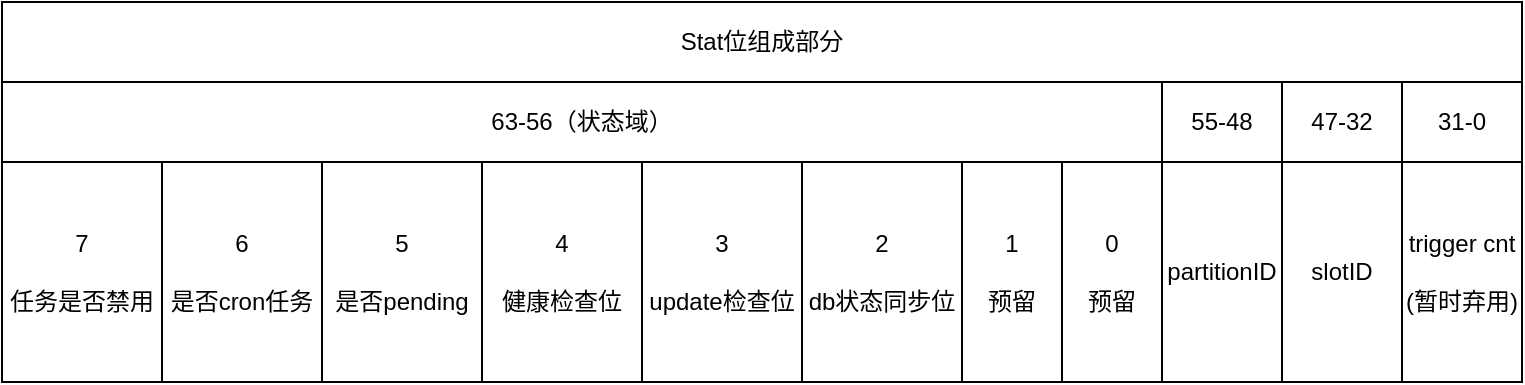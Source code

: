 <mxfile version="14.9.7" type="github">
  <diagram id="6a4WZI5h0yro_Zh4rNZj" name="第 1 页">
    <mxGraphModel dx="1426" dy="749" grid="1" gridSize="10" guides="1" tooltips="1" connect="1" arrows="1" fold="1" page="1" pageScale="1" pageWidth="827" pageHeight="1169" math="0" shadow="0">
      <root>
        <mxCell id="0" />
        <mxCell id="1" parent="0" />
        <mxCell id="WF5b56qiC7Ucj1vPDahx-137" value="Stat位组成部分" style="rounded=0;whiteSpace=wrap;html=1;strokeWidth=1;fillColor=#ffffff;" vertex="1" parent="1">
          <mxGeometry width="760" height="40" as="geometry" />
        </mxCell>
        <mxCell id="WF5b56qiC7Ucj1vPDahx-138" value="63-56（状态域）" style="rounded=0;whiteSpace=wrap;html=1;strokeWidth=1;fillColor=#ffffff;" vertex="1" parent="1">
          <mxGeometry y="40" width="580" height="40" as="geometry" />
        </mxCell>
        <mxCell id="WF5b56qiC7Ucj1vPDahx-139" value="7&lt;br&gt;&lt;br&gt;任务是否禁用" style="rounded=0;whiteSpace=wrap;html=1;strokeWidth=1;fillColor=#ffffff;" vertex="1" parent="1">
          <mxGeometry y="80" width="80" height="110" as="geometry" />
        </mxCell>
        <mxCell id="WF5b56qiC7Ucj1vPDahx-140" value="6&lt;br&gt;&lt;br&gt;是否cron任务" style="rounded=0;whiteSpace=wrap;html=1;strokeWidth=1;fillColor=#ffffff;" vertex="1" parent="1">
          <mxGeometry x="80" y="80" width="80" height="110" as="geometry" />
        </mxCell>
        <mxCell id="WF5b56qiC7Ucj1vPDahx-141" value="3&lt;br&gt;&lt;br&gt;update检查位" style="rounded=0;whiteSpace=wrap;html=1;strokeWidth=1;fillColor=#ffffff;" vertex="1" parent="1">
          <mxGeometry x="320" y="80" width="80" height="110" as="geometry" />
        </mxCell>
        <mxCell id="WF5b56qiC7Ucj1vPDahx-142" value="5&lt;br&gt;&lt;br&gt;是否pending" style="rounded=0;whiteSpace=wrap;html=1;strokeWidth=1;fillColor=#ffffff;" vertex="1" parent="1">
          <mxGeometry x="160" y="80" width="80" height="110" as="geometry" />
        </mxCell>
        <mxCell id="WF5b56qiC7Ucj1vPDahx-143" value="1&lt;br&gt;&lt;br&gt;预留" style="rounded=0;whiteSpace=wrap;html=1;strokeWidth=1;fillColor=#ffffff;" vertex="1" parent="1">
          <mxGeometry x="480" y="80" width="50" height="110" as="geometry" />
        </mxCell>
        <mxCell id="WF5b56qiC7Ucj1vPDahx-144" value="4&lt;br&gt;&lt;br&gt;健康检查位" style="rounded=0;whiteSpace=wrap;html=1;strokeWidth=1;fillColor=#ffffff;" vertex="1" parent="1">
          <mxGeometry x="240" y="80" width="80" height="110" as="geometry" />
        </mxCell>
        <mxCell id="WF5b56qiC7Ucj1vPDahx-145" value="2&lt;br&gt;&lt;br&gt;db状态同步位" style="rounded=0;whiteSpace=wrap;html=1;strokeWidth=1;fillColor=#ffffff;" vertex="1" parent="1">
          <mxGeometry x="400" y="80" width="80" height="110" as="geometry" />
        </mxCell>
        <mxCell id="WF5b56qiC7Ucj1vPDahx-146" value="0&lt;br&gt;&lt;br&gt;预留" style="rounded=0;whiteSpace=wrap;html=1;strokeWidth=1;fillColor=#ffffff;" vertex="1" parent="1">
          <mxGeometry x="530" y="80" width="50" height="110" as="geometry" />
        </mxCell>
        <mxCell id="WF5b56qiC7Ucj1vPDahx-147" value="55-48" style="rounded=0;whiteSpace=wrap;html=1;strokeWidth=1;fillColor=#ffffff;" vertex="1" parent="1">
          <mxGeometry x="580" y="40" width="60" height="40" as="geometry" />
        </mxCell>
        <mxCell id="WF5b56qiC7Ucj1vPDahx-148" value="partitionID" style="rounded=0;whiteSpace=wrap;html=1;strokeWidth=1;fillColor=#ffffff;" vertex="1" parent="1">
          <mxGeometry x="580" y="80" width="60" height="110" as="geometry" />
        </mxCell>
        <mxCell id="WF5b56qiC7Ucj1vPDahx-149" value="47-32" style="rounded=0;whiteSpace=wrap;html=1;strokeWidth=1;fillColor=#ffffff;" vertex="1" parent="1">
          <mxGeometry x="640" y="40" width="60" height="40" as="geometry" />
        </mxCell>
        <mxCell id="WF5b56qiC7Ucj1vPDahx-150" value="slotID" style="rounded=0;whiteSpace=wrap;html=1;strokeWidth=1;fillColor=#ffffff;" vertex="1" parent="1">
          <mxGeometry x="640" y="80" width="60" height="110" as="geometry" />
        </mxCell>
        <mxCell id="WF5b56qiC7Ucj1vPDahx-151" value="31-0" style="rounded=0;whiteSpace=wrap;html=1;strokeWidth=1;fillColor=#ffffff;" vertex="1" parent="1">
          <mxGeometry x="700" y="40" width="60" height="40" as="geometry" />
        </mxCell>
        <mxCell id="WF5b56qiC7Ucj1vPDahx-152" value="trigger cnt&lt;br&gt;&lt;br&gt;(暂时弃用)" style="rounded=0;whiteSpace=wrap;html=1;strokeWidth=1;fillColor=#ffffff;" vertex="1" parent="1">
          <mxGeometry x="700" y="80" width="60" height="110" as="geometry" />
        </mxCell>
      </root>
    </mxGraphModel>
  </diagram>
</mxfile>
